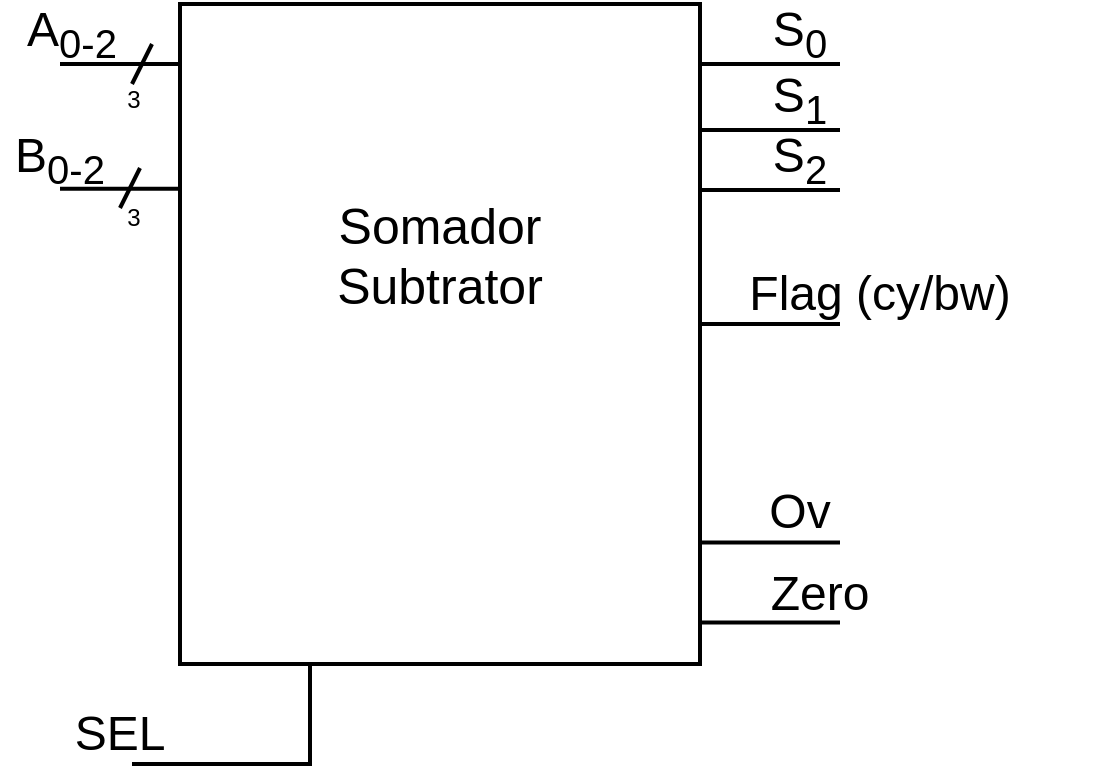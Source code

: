 <mxfile version="17.2.4" type="device"><diagram id="LZY8XtOJ2YlgYGGIQlJv" name="Page-1"><mxGraphModel dx="819" dy="580" grid="1" gridSize="10" guides="1" tooltips="1" connect="1" arrows="1" fold="1" page="1" pageScale="1" pageWidth="827" pageHeight="1169" math="0" shadow="0"><root><mxCell id="0"/><mxCell id="1" parent="0"/><mxCell id="IH3fDDmHs-iAYUkAnH93-24" style="edgeStyle=orthogonalEdgeStyle;rounded=0;orthogonalLoop=1;jettySize=auto;html=1;exitX=0.25;exitY=1;exitDx=0;exitDy=0;fontSize=25;strokeWidth=2;endArrow=none;endFill=0;" edge="1" parent="1" source="RrSBgh-WVqgDTwaSacG7-1"><mxGeometry relative="1" as="geometry"><mxPoint x="280" y="550" as="targetPoint"/><Array as="points"><mxPoint x="315" y="550"/></Array></mxGeometry></mxCell><mxCell id="RrSBgh-WVqgDTwaSacG7-1" value="" style="rounded=0;whiteSpace=wrap;html=1;strokeWidth=2;" parent="1" vertex="1"><mxGeometry x="250" y="170" width="260" height="330" as="geometry"/></mxCell><mxCell id="RrSBgh-WVqgDTwaSacG7-6" value="" style="endArrow=none;html=1;rounded=0;strokeWidth=2;" parent="1" edge="1"><mxGeometry width="50" height="50" relative="1" as="geometry"><mxPoint x="190" y="200.0" as="sourcePoint"/><mxPoint x="250" y="200.0" as="targetPoint"/></mxGeometry></mxCell><mxCell id="RrSBgh-WVqgDTwaSacG7-7" value="" style="endArrow=none;html=1;rounded=0;strokeWidth=2;" parent="1" edge="1"><mxGeometry width="50" height="50" relative="1" as="geometry"><mxPoint x="190" y="262.38" as="sourcePoint"/><mxPoint x="250" y="262.38" as="targetPoint"/></mxGeometry></mxCell><mxCell id="RrSBgh-WVqgDTwaSacG7-10" value="&lt;span style=&quot;font-size: 24px&quot;&gt;A&lt;sub&gt;0-2&lt;/sub&gt;&lt;/span&gt;" style="text;html=1;strokeColor=none;fillColor=none;align=center;verticalAlign=middle;whiteSpace=wrap;rounded=0;" parent="1" vertex="1"><mxGeometry x="166" y="170" width="60" height="30" as="geometry"/></mxCell><mxCell id="RrSBgh-WVqgDTwaSacG7-11" value="&lt;span style=&quot;font-size: 24px&quot;&gt;B&lt;sub&gt;0-2&lt;/sub&gt;&lt;/span&gt;" style="text;html=1;strokeColor=none;fillColor=none;align=center;verticalAlign=middle;whiteSpace=wrap;rounded=0;" parent="1" vertex="1"><mxGeometry x="160" y="233" width="60" height="30" as="geometry"/></mxCell><mxCell id="RrSBgh-WVqgDTwaSacG7-14" value="&lt;span style=&quot;font-size: 24px&quot;&gt;S&lt;sub&gt;0&lt;/sub&gt;&lt;/span&gt;" style="text;html=1;strokeColor=none;fillColor=none;align=center;verticalAlign=middle;whiteSpace=wrap;rounded=0;" parent="1" vertex="1"><mxGeometry x="530" y="170" width="60" height="30" as="geometry"/></mxCell><mxCell id="RrSBgh-WVqgDTwaSacG7-16" value="&lt;font style=&quot;font-size: 24px&quot;&gt;SEL&lt;/font&gt;" style="text;html=1;strokeColor=none;fillColor=none;align=center;verticalAlign=middle;whiteSpace=wrap;rounded=0;" parent="1" vertex="1"><mxGeometry x="190" y="520" width="60" height="30" as="geometry"/></mxCell><mxCell id="IH3fDDmHs-iAYUkAnH93-1" value="" style="endArrow=none;html=1;rounded=0;strokeWidth=2;" edge="1" parent="1"><mxGeometry width="50" height="50" relative="1" as="geometry"><mxPoint x="510" y="200" as="sourcePoint"/><mxPoint x="580" y="200" as="targetPoint"/></mxGeometry></mxCell><mxCell id="IH3fDDmHs-iAYUkAnH93-2" value="" style="endArrow=none;html=1;rounded=0;strokeWidth=2;" edge="1" parent="1"><mxGeometry width="50" height="50" relative="1" as="geometry"><mxPoint x="226" y="550" as="sourcePoint"/><mxPoint x="286" y="550" as="targetPoint"/></mxGeometry></mxCell><mxCell id="IH3fDDmHs-iAYUkAnH93-7" value="" style="endArrow=none;html=1;rounded=0;strokeWidth=2;" edge="1" parent="1"><mxGeometry width="50" height="50" relative="1" as="geometry"><mxPoint x="220" y="272" as="sourcePoint"/><mxPoint x="230" y="252" as="targetPoint"/></mxGeometry></mxCell><mxCell id="IH3fDDmHs-iAYUkAnH93-9" value="" style="endArrow=none;html=1;rounded=0;strokeWidth=2;" edge="1" parent="1"><mxGeometry width="50" height="50" relative="1" as="geometry"><mxPoint x="226" y="210" as="sourcePoint"/><mxPoint x="236" y="190" as="targetPoint"/></mxGeometry></mxCell><mxCell id="IH3fDDmHs-iAYUkAnH93-10" value="3" style="text;html=1;strokeColor=none;fillColor=none;align=center;verticalAlign=middle;whiteSpace=wrap;rounded=0;" vertex="1" parent="1"><mxGeometry x="197" y="203" width="60" height="30" as="geometry"/></mxCell><mxCell id="IH3fDDmHs-iAYUkAnH93-11" value="3" style="text;html=1;strokeColor=none;fillColor=none;align=center;verticalAlign=middle;whiteSpace=wrap;rounded=0;" vertex="1" parent="1"><mxGeometry x="197" y="262" width="60" height="30" as="geometry"/></mxCell><mxCell id="IH3fDDmHs-iAYUkAnH93-12" value="&lt;span style=&quot;font-size: 24px&quot;&gt;S&lt;sub&gt;1&lt;/sub&gt;&lt;/span&gt;" style="text;html=1;strokeColor=none;fillColor=none;align=center;verticalAlign=middle;whiteSpace=wrap;rounded=0;" vertex="1" parent="1"><mxGeometry x="530" y="203" width="60" height="30" as="geometry"/></mxCell><mxCell id="IH3fDDmHs-iAYUkAnH93-13" value="" style="endArrow=none;html=1;rounded=0;strokeWidth=2;" edge="1" parent="1"><mxGeometry width="50" height="50" relative="1" as="geometry"><mxPoint x="510" y="233" as="sourcePoint"/><mxPoint x="580" y="233" as="targetPoint"/></mxGeometry></mxCell><mxCell id="IH3fDDmHs-iAYUkAnH93-14" value="&lt;span style=&quot;font-size: 24px&quot;&gt;S&lt;sub&gt;2&lt;/sub&gt;&lt;/span&gt;" style="text;html=1;strokeColor=none;fillColor=none;align=center;verticalAlign=middle;whiteSpace=wrap;rounded=0;" vertex="1" parent="1"><mxGeometry x="530" y="233" width="60" height="30" as="geometry"/></mxCell><mxCell id="IH3fDDmHs-iAYUkAnH93-15" value="" style="endArrow=none;html=1;rounded=0;strokeWidth=2;" edge="1" parent="1"><mxGeometry width="50" height="50" relative="1" as="geometry"><mxPoint x="510" y="263" as="sourcePoint"/><mxPoint x="580" y="263" as="targetPoint"/></mxGeometry></mxCell><mxCell id="IH3fDDmHs-iAYUkAnH93-16" value="&lt;span style=&quot;font-size: 24px&quot;&gt;Flag (cy/bw)&lt;/span&gt;" style="text;html=1;strokeColor=none;fillColor=none;align=center;verticalAlign=middle;whiteSpace=wrap;rounded=0;" vertex="1" parent="1"><mxGeometry x="490" y="300" width="220" height="30" as="geometry"/></mxCell><mxCell id="IH3fDDmHs-iAYUkAnH93-17" value="" style="endArrow=none;html=1;rounded=0;strokeWidth=2;" edge="1" parent="1"><mxGeometry width="50" height="50" relative="1" as="geometry"><mxPoint x="510" y="330" as="sourcePoint"/><mxPoint x="580" y="330" as="targetPoint"/></mxGeometry></mxCell><mxCell id="IH3fDDmHs-iAYUkAnH93-18" value="&lt;span style=&quot;font-size: 24px&quot;&gt;Ov&lt;/span&gt;" style="text;html=1;strokeColor=none;fillColor=none;align=center;verticalAlign=middle;whiteSpace=wrap;rounded=0;" vertex="1" parent="1"><mxGeometry x="530" y="409.26" width="60" height="30" as="geometry"/></mxCell><mxCell id="IH3fDDmHs-iAYUkAnH93-19" value="" style="endArrow=none;html=1;rounded=0;strokeWidth=2;" edge="1" parent="1"><mxGeometry width="50" height="50" relative="1" as="geometry"><mxPoint x="510" y="439.26" as="sourcePoint"/><mxPoint x="580" y="439.26" as="targetPoint"/></mxGeometry></mxCell><mxCell id="IH3fDDmHs-iAYUkAnH93-20" value="&lt;span style=&quot;font-size: 24px&quot;&gt;Zero&lt;/span&gt;" style="text;html=1;strokeColor=none;fillColor=none;align=center;verticalAlign=middle;whiteSpace=wrap;rounded=0;" vertex="1" parent="1"><mxGeometry x="540" y="450" width="60" height="30" as="geometry"/></mxCell><mxCell id="IH3fDDmHs-iAYUkAnH93-21" value="" style="endArrow=none;html=1;rounded=0;strokeWidth=2;" edge="1" parent="1"><mxGeometry width="50" height="50" relative="1" as="geometry"><mxPoint x="510" y="479.26" as="sourcePoint"/><mxPoint x="580" y="479.26" as="targetPoint"/></mxGeometry></mxCell><mxCell id="IH3fDDmHs-iAYUkAnH93-23" value="&lt;font style=&quot;font-size: 25px&quot;&gt;Somador&lt;br&gt;Subtrator&lt;/font&gt;" style="text;html=1;strokeColor=none;fillColor=none;align=center;verticalAlign=middle;whiteSpace=wrap;rounded=0;" vertex="1" parent="1"><mxGeometry x="350" y="280" width="60" height="30" as="geometry"/></mxCell></root></mxGraphModel></diagram></mxfile>